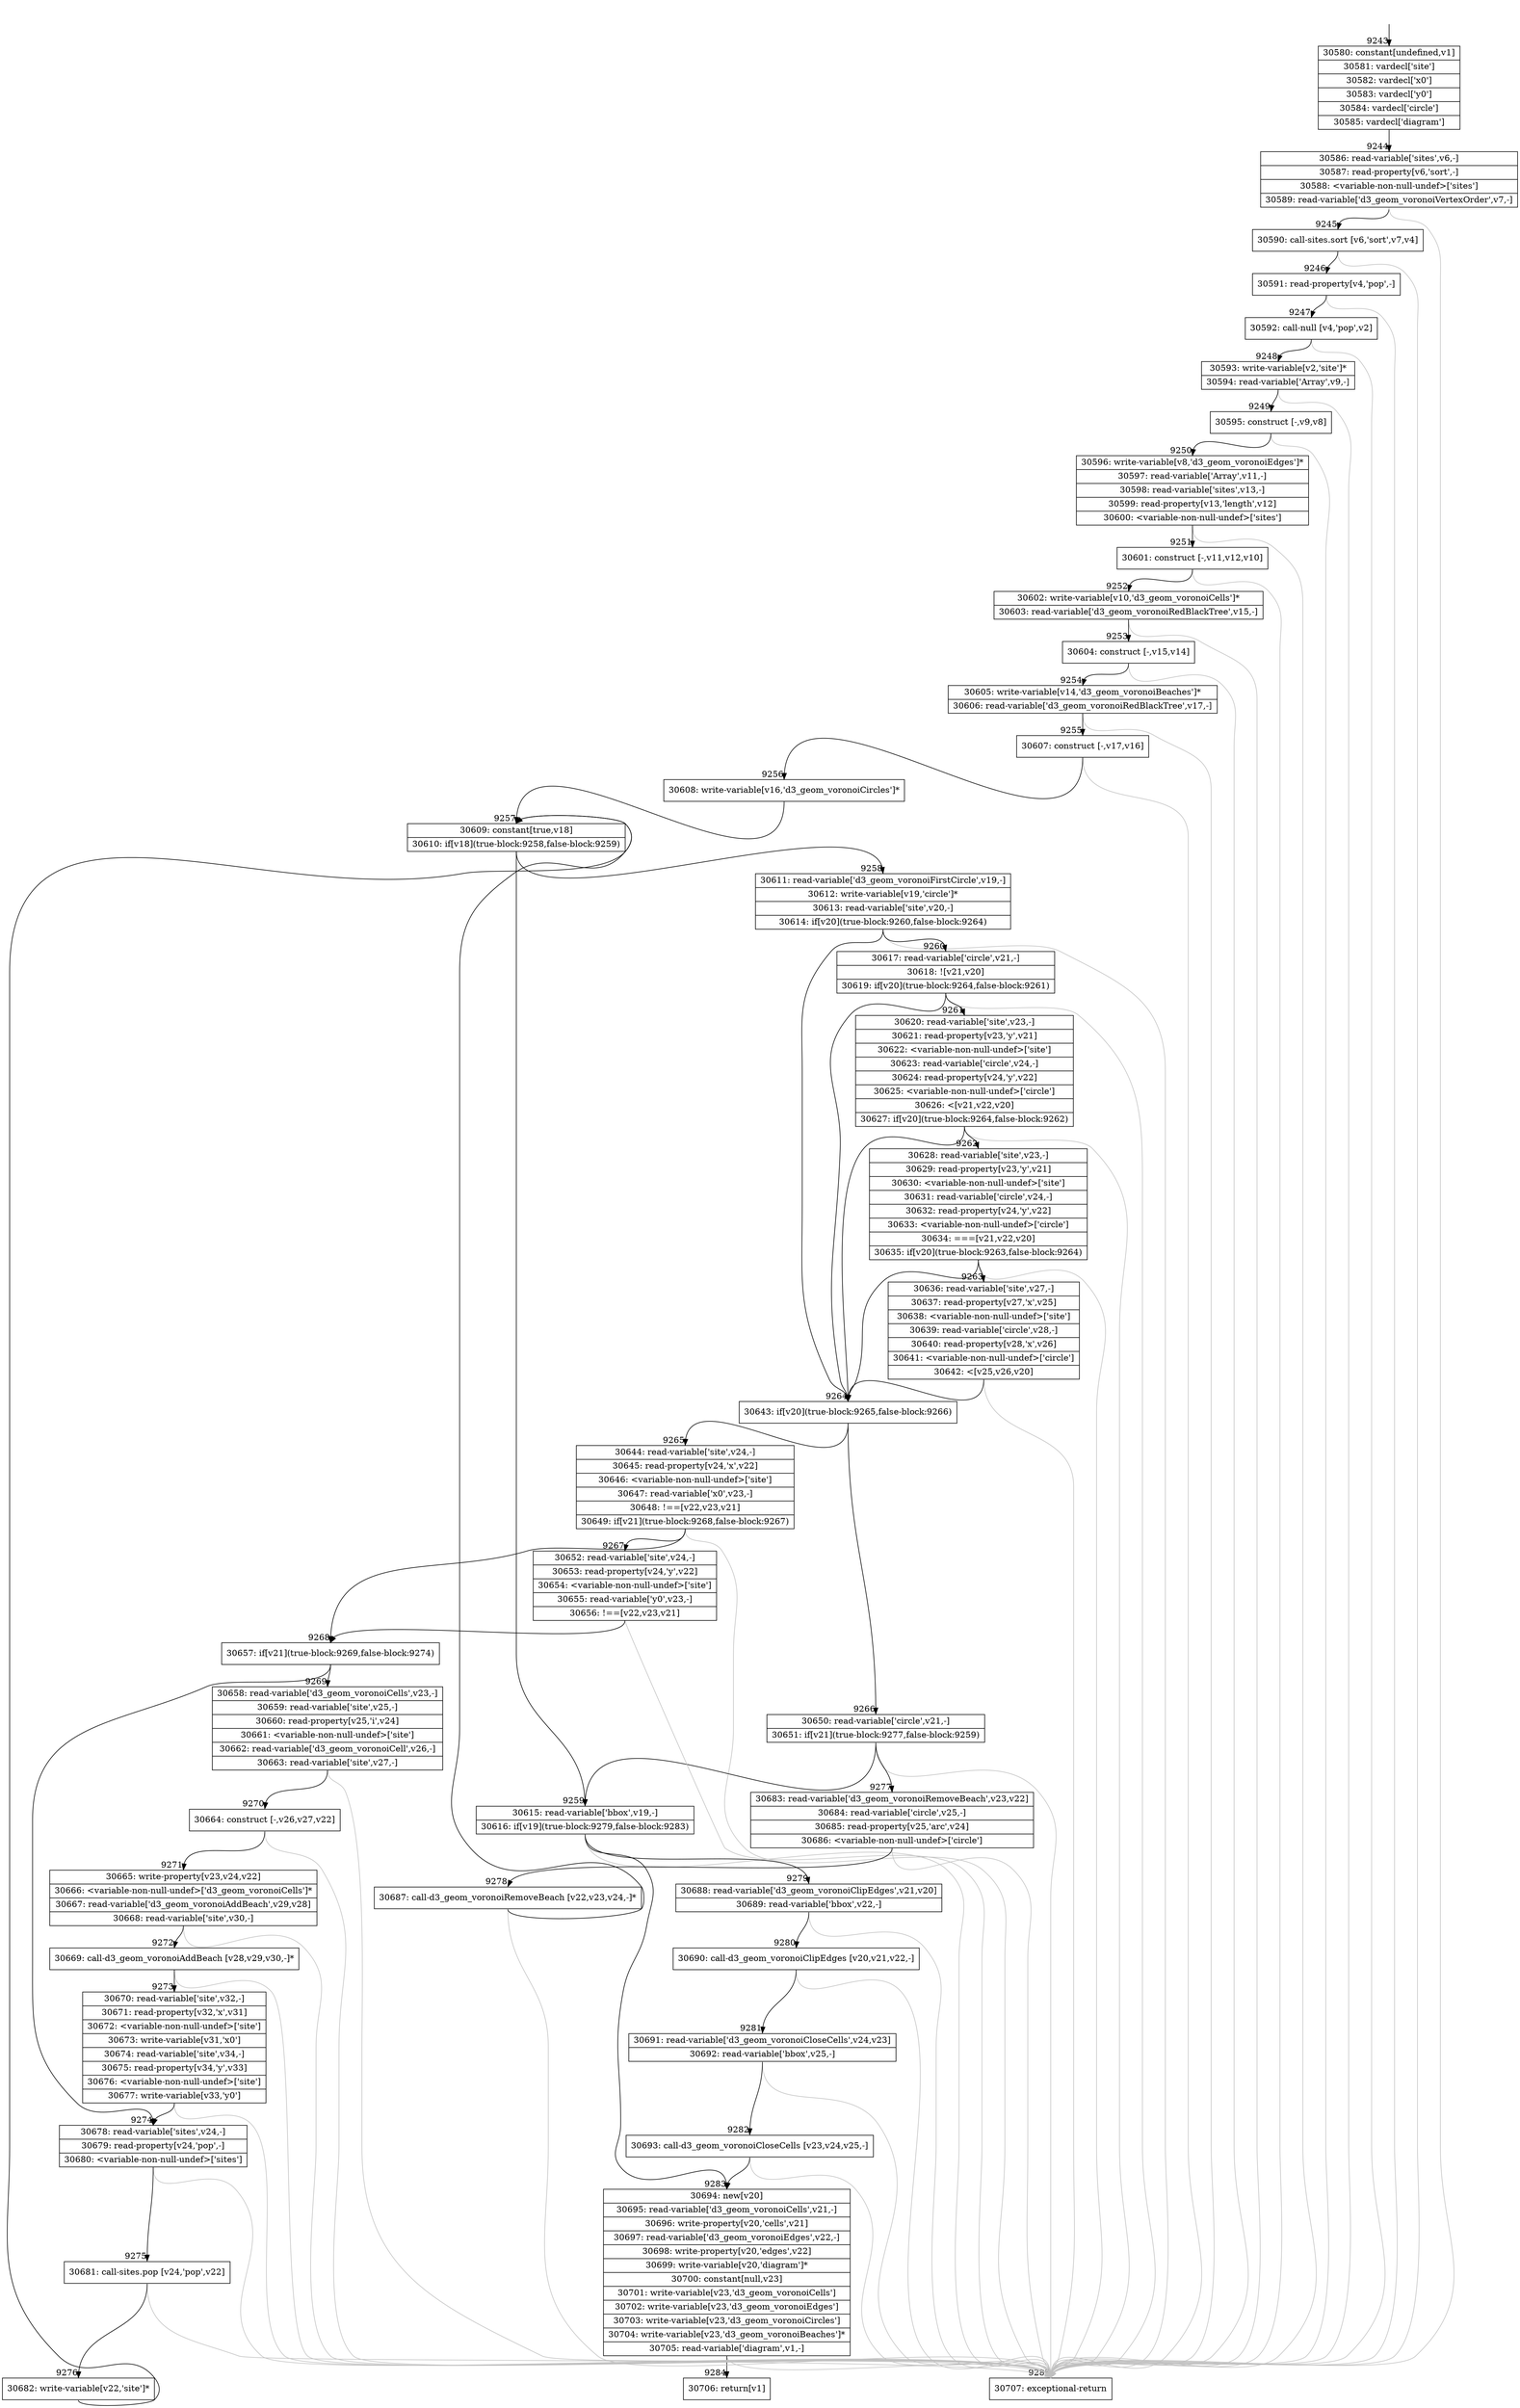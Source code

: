 digraph {
rankdir="TD"
BB_entry851[shape=none,label=""];
BB_entry851 -> BB9243 [tailport=s, headport=n, headlabel="    9243"]
BB9243 [shape=record label="{30580: constant[undefined,v1]|30581: vardecl['site']|30582: vardecl['x0']|30583: vardecl['y0']|30584: vardecl['circle']|30585: vardecl['diagram']}" ] 
BB9243 -> BB9244 [tailport=s, headport=n, headlabel="      9244"]
BB9244 [shape=record label="{30586: read-variable['sites',v6,-]|30587: read-property[v6,'sort',-]|30588: \<variable-non-null-undef\>['sites']|30589: read-variable['d3_geom_voronoiVertexOrder',v7,-]}" ] 
BB9244 -> BB9245 [tailport=s, headport=n, headlabel="      9245"]
BB9244 -> BB9285 [tailport=s, headport=n, color=gray, headlabel="      9285"]
BB9245 [shape=record label="{30590: call-sites.sort [v6,'sort',v7,v4]}" ] 
BB9245 -> BB9246 [tailport=s, headport=n, headlabel="      9246"]
BB9245 -> BB9285 [tailport=s, headport=n, color=gray]
BB9246 [shape=record label="{30591: read-property[v4,'pop',-]}" ] 
BB9246 -> BB9247 [tailport=s, headport=n, headlabel="      9247"]
BB9246 -> BB9285 [tailport=s, headport=n, color=gray]
BB9247 [shape=record label="{30592: call-null [v4,'pop',v2]}" ] 
BB9247 -> BB9248 [tailport=s, headport=n, headlabel="      9248"]
BB9247 -> BB9285 [tailport=s, headport=n, color=gray]
BB9248 [shape=record label="{30593: write-variable[v2,'site']*|30594: read-variable['Array',v9,-]}" ] 
BB9248 -> BB9249 [tailport=s, headport=n, headlabel="      9249"]
BB9248 -> BB9285 [tailport=s, headport=n, color=gray]
BB9249 [shape=record label="{30595: construct [-,v9,v8]}" ] 
BB9249 -> BB9250 [tailport=s, headport=n, headlabel="      9250"]
BB9249 -> BB9285 [tailport=s, headport=n, color=gray]
BB9250 [shape=record label="{30596: write-variable[v8,'d3_geom_voronoiEdges']*|30597: read-variable['Array',v11,-]|30598: read-variable['sites',v13,-]|30599: read-property[v13,'length',v12]|30600: \<variable-non-null-undef\>['sites']}" ] 
BB9250 -> BB9251 [tailport=s, headport=n, headlabel="      9251"]
BB9250 -> BB9285 [tailport=s, headport=n, color=gray]
BB9251 [shape=record label="{30601: construct [-,v11,v12,v10]}" ] 
BB9251 -> BB9252 [tailport=s, headport=n, headlabel="      9252"]
BB9251 -> BB9285 [tailport=s, headport=n, color=gray]
BB9252 [shape=record label="{30602: write-variable[v10,'d3_geom_voronoiCells']*|30603: read-variable['d3_geom_voronoiRedBlackTree',v15,-]}" ] 
BB9252 -> BB9253 [tailport=s, headport=n, headlabel="      9253"]
BB9252 -> BB9285 [tailport=s, headport=n, color=gray]
BB9253 [shape=record label="{30604: construct [-,v15,v14]}" ] 
BB9253 -> BB9254 [tailport=s, headport=n, headlabel="      9254"]
BB9253 -> BB9285 [tailport=s, headport=n, color=gray]
BB9254 [shape=record label="{30605: write-variable[v14,'d3_geom_voronoiBeaches']*|30606: read-variable['d3_geom_voronoiRedBlackTree',v17,-]}" ] 
BB9254 -> BB9255 [tailport=s, headport=n, headlabel="      9255"]
BB9254 -> BB9285 [tailport=s, headport=n, color=gray]
BB9255 [shape=record label="{30607: construct [-,v17,v16]}" ] 
BB9255 -> BB9256 [tailport=s, headport=n, headlabel="      9256"]
BB9255 -> BB9285 [tailport=s, headport=n, color=gray]
BB9256 [shape=record label="{30608: write-variable[v16,'d3_geom_voronoiCircles']*}" ] 
BB9256 -> BB9257 [tailport=s, headport=n, headlabel="      9257"]
BB9257 [shape=record label="{30609: constant[true,v18]|30610: if[v18](true-block:9258,false-block:9259)}" ] 
BB9257 -> BB9258 [tailport=s, headport=n, headlabel="      9258"]
BB9257 -> BB9259 [tailport=s, headport=n, headlabel="      9259"]
BB9258 [shape=record label="{30611: read-variable['d3_geom_voronoiFirstCircle',v19,-]|30612: write-variable[v19,'circle']*|30613: read-variable['site',v20,-]|30614: if[v20](true-block:9260,false-block:9264)}" ] 
BB9258 -> BB9264 [tailport=s, headport=n, headlabel="      9264"]
BB9258 -> BB9260 [tailport=s, headport=n, headlabel="      9260"]
BB9258 -> BB9285 [tailport=s, headport=n, color=gray]
BB9259 [shape=record label="{30615: read-variable['bbox',v19,-]|30616: if[v19](true-block:9279,false-block:9283)}" ] 
BB9259 -> BB9279 [tailport=s, headport=n, headlabel="      9279"]
BB9259 -> BB9283 [tailport=s, headport=n, headlabel="      9283"]
BB9259 -> BB9285 [tailport=s, headport=n, color=gray]
BB9260 [shape=record label="{30617: read-variable['circle',v21,-]|30618: ![v21,v20]|30619: if[v20](true-block:9264,false-block:9261)}" ] 
BB9260 -> BB9264 [tailport=s, headport=n]
BB9260 -> BB9261 [tailport=s, headport=n, headlabel="      9261"]
BB9260 -> BB9285 [tailport=s, headport=n, color=gray]
BB9261 [shape=record label="{30620: read-variable['site',v23,-]|30621: read-property[v23,'y',v21]|30622: \<variable-non-null-undef\>['site']|30623: read-variable['circle',v24,-]|30624: read-property[v24,'y',v22]|30625: \<variable-non-null-undef\>['circle']|30626: \<[v21,v22,v20]|30627: if[v20](true-block:9264,false-block:9262)}" ] 
BB9261 -> BB9264 [tailport=s, headport=n]
BB9261 -> BB9262 [tailport=s, headport=n, headlabel="      9262"]
BB9261 -> BB9285 [tailport=s, headport=n, color=gray]
BB9262 [shape=record label="{30628: read-variable['site',v23,-]|30629: read-property[v23,'y',v21]|30630: \<variable-non-null-undef\>['site']|30631: read-variable['circle',v24,-]|30632: read-property[v24,'y',v22]|30633: \<variable-non-null-undef\>['circle']|30634: ===[v21,v22,v20]|30635: if[v20](true-block:9263,false-block:9264)}" ] 
BB9262 -> BB9264 [tailport=s, headport=n]
BB9262 -> BB9263 [tailport=s, headport=n, headlabel="      9263"]
BB9262 -> BB9285 [tailport=s, headport=n, color=gray]
BB9263 [shape=record label="{30636: read-variable['site',v27,-]|30637: read-property[v27,'x',v25]|30638: \<variable-non-null-undef\>['site']|30639: read-variable['circle',v28,-]|30640: read-property[v28,'x',v26]|30641: \<variable-non-null-undef\>['circle']|30642: \<[v25,v26,v20]}" ] 
BB9263 -> BB9264 [tailport=s, headport=n]
BB9263 -> BB9285 [tailport=s, headport=n, color=gray]
BB9264 [shape=record label="{30643: if[v20](true-block:9265,false-block:9266)}" ] 
BB9264 -> BB9265 [tailport=s, headport=n, headlabel="      9265"]
BB9264 -> BB9266 [tailport=s, headport=n, headlabel="      9266"]
BB9265 [shape=record label="{30644: read-variable['site',v24,-]|30645: read-property[v24,'x',v22]|30646: \<variable-non-null-undef\>['site']|30647: read-variable['x0',v23,-]|30648: !==[v22,v23,v21]|30649: if[v21](true-block:9268,false-block:9267)}" ] 
BB9265 -> BB9268 [tailport=s, headport=n, headlabel="      9268"]
BB9265 -> BB9267 [tailport=s, headport=n, headlabel="      9267"]
BB9265 -> BB9285 [tailport=s, headport=n, color=gray]
BB9266 [shape=record label="{30650: read-variable['circle',v21,-]|30651: if[v21](true-block:9277,false-block:9259)}" ] 
BB9266 -> BB9277 [tailport=s, headport=n, headlabel="      9277"]
BB9266 -> BB9259 [tailport=s, headport=n]
BB9266 -> BB9285 [tailport=s, headport=n, color=gray]
BB9267 [shape=record label="{30652: read-variable['site',v24,-]|30653: read-property[v24,'y',v22]|30654: \<variable-non-null-undef\>['site']|30655: read-variable['y0',v23,-]|30656: !==[v22,v23,v21]}" ] 
BB9267 -> BB9268 [tailport=s, headport=n]
BB9267 -> BB9285 [tailport=s, headport=n, color=gray]
BB9268 [shape=record label="{30657: if[v21](true-block:9269,false-block:9274)}" ] 
BB9268 -> BB9269 [tailport=s, headport=n, headlabel="      9269"]
BB9268 -> BB9274 [tailport=s, headport=n, headlabel="      9274"]
BB9269 [shape=record label="{30658: read-variable['d3_geom_voronoiCells',v23,-]|30659: read-variable['site',v25,-]|30660: read-property[v25,'i',v24]|30661: \<variable-non-null-undef\>['site']|30662: read-variable['d3_geom_voronoiCell',v26,-]|30663: read-variable['site',v27,-]}" ] 
BB9269 -> BB9270 [tailport=s, headport=n, headlabel="      9270"]
BB9269 -> BB9285 [tailport=s, headport=n, color=gray]
BB9270 [shape=record label="{30664: construct [-,v26,v27,v22]}" ] 
BB9270 -> BB9271 [tailport=s, headport=n, headlabel="      9271"]
BB9270 -> BB9285 [tailport=s, headport=n, color=gray]
BB9271 [shape=record label="{30665: write-property[v23,v24,v22]|30666: \<variable-non-null-undef\>['d3_geom_voronoiCells']*|30667: read-variable['d3_geom_voronoiAddBeach',v29,v28]|30668: read-variable['site',v30,-]}" ] 
BB9271 -> BB9272 [tailport=s, headport=n, headlabel="      9272"]
BB9271 -> BB9285 [tailport=s, headport=n, color=gray]
BB9272 [shape=record label="{30669: call-d3_geom_voronoiAddBeach [v28,v29,v30,-]*}" ] 
BB9272 -> BB9273 [tailport=s, headport=n, headlabel="      9273"]
BB9272 -> BB9285 [tailport=s, headport=n, color=gray]
BB9273 [shape=record label="{30670: read-variable['site',v32,-]|30671: read-property[v32,'x',v31]|30672: \<variable-non-null-undef\>['site']|30673: write-variable[v31,'x0']|30674: read-variable['site',v34,-]|30675: read-property[v34,'y',v33]|30676: \<variable-non-null-undef\>['site']|30677: write-variable[v33,'y0']}" ] 
BB9273 -> BB9274 [tailport=s, headport=n]
BB9273 -> BB9285 [tailport=s, headport=n, color=gray]
BB9274 [shape=record label="{30678: read-variable['sites',v24,-]|30679: read-property[v24,'pop',-]|30680: \<variable-non-null-undef\>['sites']}" ] 
BB9274 -> BB9275 [tailport=s, headport=n, headlabel="      9275"]
BB9274 -> BB9285 [tailport=s, headport=n, color=gray]
BB9275 [shape=record label="{30681: call-sites.pop [v24,'pop',v22]}" ] 
BB9275 -> BB9276 [tailport=s, headport=n, headlabel="      9276"]
BB9275 -> BB9285 [tailport=s, headport=n, color=gray]
BB9276 [shape=record label="{30682: write-variable[v22,'site']*}" ] 
BB9276 -> BB9257 [tailport=s, headport=n]
BB9277 [shape=record label="{30683: read-variable['d3_geom_voronoiRemoveBeach',v23,v22]|30684: read-variable['circle',v25,-]|30685: read-property[v25,'arc',v24]|30686: \<variable-non-null-undef\>['circle']}" ] 
BB9277 -> BB9278 [tailport=s, headport=n, headlabel="      9278"]
BB9277 -> BB9285 [tailport=s, headport=n, color=gray]
BB9278 [shape=record label="{30687: call-d3_geom_voronoiRemoveBeach [v22,v23,v24,-]*}" ] 
BB9278 -> BB9257 [tailport=s, headport=n]
BB9278 -> BB9285 [tailport=s, headport=n, color=gray]
BB9279 [shape=record label="{30688: read-variable['d3_geom_voronoiClipEdges',v21,v20]|30689: read-variable['bbox',v22,-]}" ] 
BB9279 -> BB9280 [tailport=s, headport=n, headlabel="      9280"]
BB9279 -> BB9285 [tailport=s, headport=n, color=gray]
BB9280 [shape=record label="{30690: call-d3_geom_voronoiClipEdges [v20,v21,v22,-]}" ] 
BB9280 -> BB9281 [tailport=s, headport=n, headlabel="      9281"]
BB9280 -> BB9285 [tailport=s, headport=n, color=gray]
BB9281 [shape=record label="{30691: read-variable['d3_geom_voronoiCloseCells',v24,v23]|30692: read-variable['bbox',v25,-]}" ] 
BB9281 -> BB9282 [tailport=s, headport=n, headlabel="      9282"]
BB9281 -> BB9285 [tailport=s, headport=n, color=gray]
BB9282 [shape=record label="{30693: call-d3_geom_voronoiCloseCells [v23,v24,v25,-]}" ] 
BB9282 -> BB9283 [tailport=s, headport=n]
BB9282 -> BB9285 [tailport=s, headport=n, color=gray]
BB9283 [shape=record label="{30694: new[v20]|30695: read-variable['d3_geom_voronoiCells',v21,-]|30696: write-property[v20,'cells',v21]|30697: read-variable['d3_geom_voronoiEdges',v22,-]|30698: write-property[v20,'edges',v22]|30699: write-variable[v20,'diagram']*|30700: constant[null,v23]|30701: write-variable[v23,'d3_geom_voronoiCells']|30702: write-variable[v23,'d3_geom_voronoiEdges']|30703: write-variable[v23,'d3_geom_voronoiCircles']|30704: write-variable[v23,'d3_geom_voronoiBeaches']*|30705: read-variable['diagram',v1,-]}" ] 
BB9283 -> BB9284 [tailport=s, headport=n, headlabel="      9284"]
BB9283 -> BB9285 [tailport=s, headport=n, color=gray]
BB9284 [shape=record label="{30706: return[v1]}" ] 
BB9285 [shape=record label="{30707: exceptional-return}" ] 
//#$~ 5465
}
